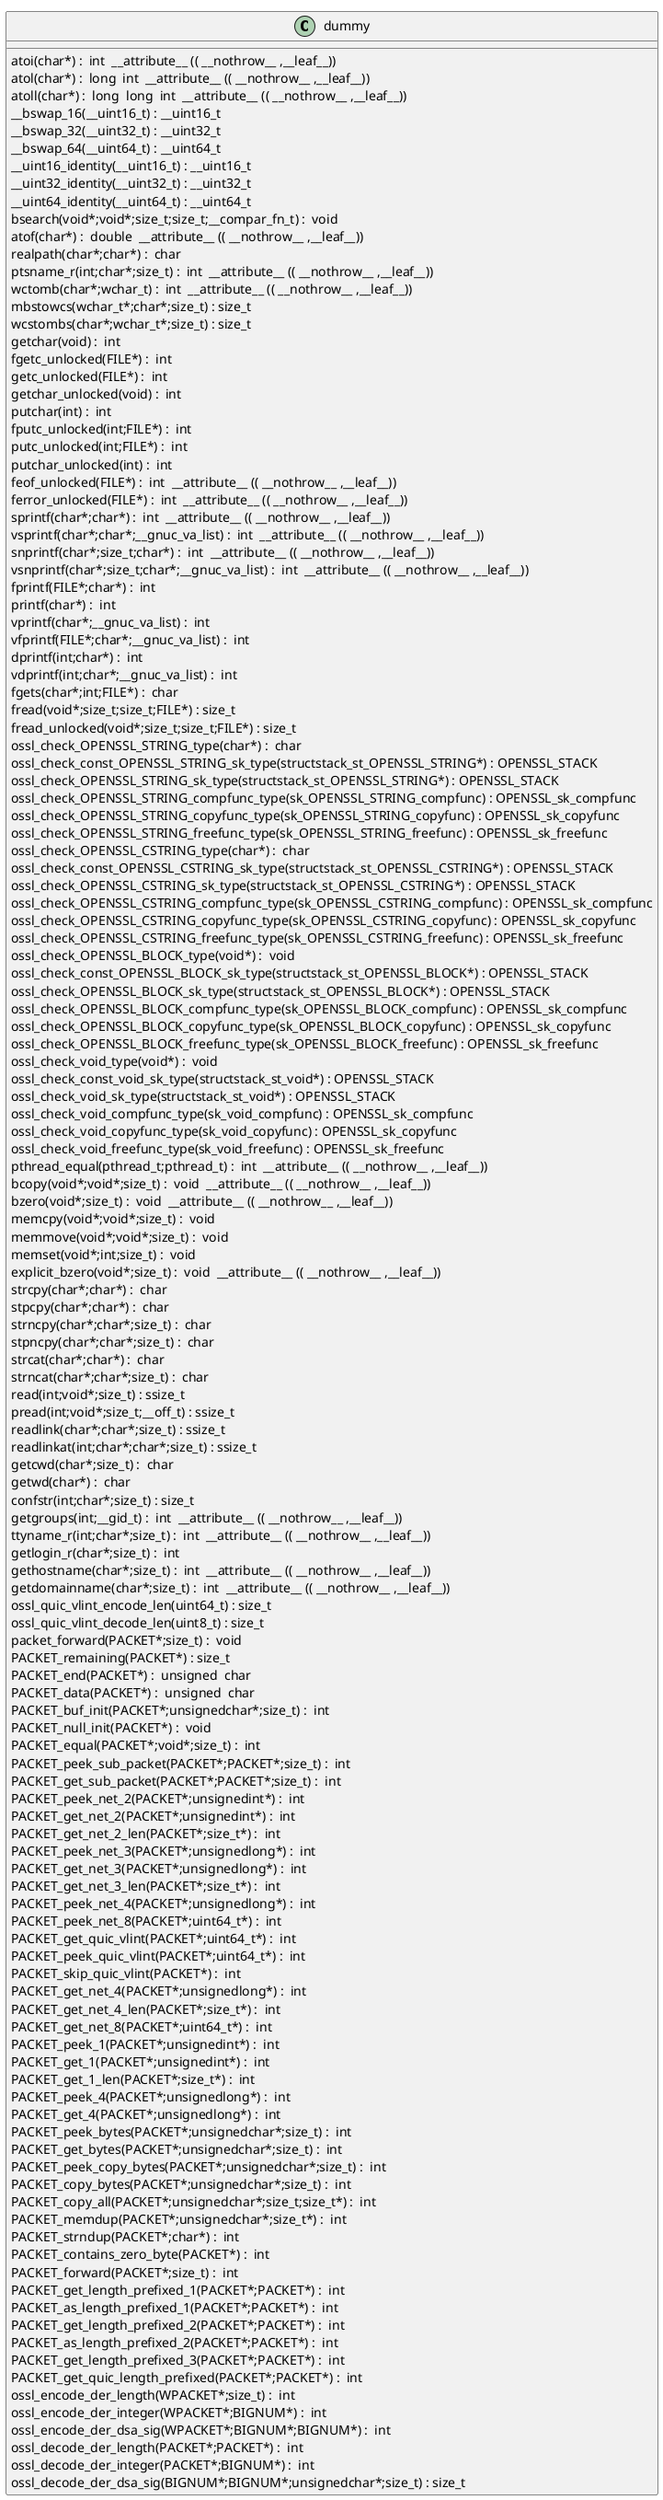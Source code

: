 @startuml
!pragma layout smetana
class dummy {
atoi(char*) :  int  __attribute__ (( __nothrow__ ,__leaf__)) [[[./../.././qc/crypto/asn1_dsa.c.html#191]]]
atol(char*) :  long  int  __attribute__ (( __nothrow__ ,__leaf__)) [[[./../.././qc/crypto/asn1_dsa.c.html#196]]]
atoll(char*) :  long  long  int  __attribute__ (( __nothrow__ ,__leaf__)) [[[./../.././qc/crypto/asn1_dsa.c.html#203]]]
__bswap_16(__uint16_t) : __uint16_t [[[./../.././qc/crypto/asn1_dsa.c.html#503]]]
__bswap_32(__uint32_t) : __uint32_t [[[./../.././qc/crypto/asn1_dsa.c.html#518]]]
__bswap_64(__uint64_t) : __uint64_t [[[./../.././qc/crypto/asn1_dsa.c.html#528]]]
__uint16_identity(__uint16_t) : __uint16_t [[[./../.././qc/crypto/asn1_dsa.c.html#540]]]
__uint32_identity(__uint32_t) : __uint32_t [[[./../.././qc/crypto/asn1_dsa.c.html#546]]]
__uint64_identity(__uint64_t) : __uint64_t [[[./../.././qc/crypto/asn1_dsa.c.html#552]]]
bsearch(void*;void*;size_t;size_t;__compar_fn_t) :  void  [[[./../.././qc/crypto/asn1_dsa.c.html#1220]]]
atof(char*) :  double  __attribute__ (( __nothrow__ ,__leaf__)) [[[./../.././qc/crypto/asn1_dsa.c.html#1]]]
realpath(char*;char*) :  char  [[[./../.././qc/crypto/asn1_dsa.c.html#1]]]
ptsname_r(int;char*;size_t) :  int  __attribute__ (( __nothrow__ ,__leaf__)) [[[./../.././qc/crypto/asn1_dsa.c.html#1]]]
wctomb(char*;wchar_t) :  int  __attribute__ (( __nothrow__ ,__leaf__)) [[[./../.././qc/crypto/asn1_dsa.c.html#1]]]
mbstowcs(wchar_t*;char*;size_t) : size_t [[[./../.././qc/crypto/asn1_dsa.c.html#1]]]
wcstombs(char*;wchar_t*;size_t) : size_t [[[./../.././qc/crypto/asn1_dsa.c.html#1]]]
getchar(void) :  int  [[[./../.././qc/crypto/asn1_dsa.c.html#1]]]
fgetc_unlocked(FILE*) :  int  [[[./../.././qc/crypto/asn1_dsa.c.html#1]]]
getc_unlocked(FILE*) :  int  [[[./../.././qc/crypto/asn1_dsa.c.html#1]]]
getchar_unlocked(void) :  int  [[[./../.././qc/crypto/asn1_dsa.c.html#1]]]
putchar(int) :  int  [[[./../.././qc/crypto/asn1_dsa.c.html#1]]]
fputc_unlocked(int;FILE*) :  int  [[[./../.././qc/crypto/asn1_dsa.c.html#1]]]
putc_unlocked(int;FILE*) :  int  [[[./../.././qc/crypto/asn1_dsa.c.html#1]]]
putchar_unlocked(int) :  int  [[[./../.././qc/crypto/asn1_dsa.c.html#1]]]
feof_unlocked(FILE*) :  int  __attribute__ (( __nothrow__ ,__leaf__)) [[[./../.././qc/crypto/asn1_dsa.c.html#1]]]
ferror_unlocked(FILE*) :  int  __attribute__ (( __nothrow__ ,__leaf__)) [[[./../.././qc/crypto/asn1_dsa.c.html#1]]]
sprintf(char*;char*) :  int  __attribute__ (( __nothrow__ ,__leaf__)) [[[./../.././qc/crypto/asn1_dsa.c.html#1]]]
vsprintf(char*;char*;__gnuc_va_list) :  int  __attribute__ (( __nothrow__ ,__leaf__)) [[[./../.././qc/crypto/asn1_dsa.c.html#1]]]
snprintf(char*;size_t;char*) :  int  __attribute__ (( __nothrow__ ,__leaf__)) [[[./../.././qc/crypto/asn1_dsa.c.html#1]]]
vsnprintf(char*;size_t;char*;__gnuc_va_list) :  int  __attribute__ (( __nothrow__ ,__leaf__)) [[[./../.././qc/crypto/asn1_dsa.c.html#1]]]
fprintf(FILE*;char*) :  int  [[[./../.././qc/crypto/asn1_dsa.c.html#1]]]
printf(char*) :  int  [[[./../.././qc/crypto/asn1_dsa.c.html#1]]]
vprintf(char*;__gnuc_va_list) :  int  [[[./../.././qc/crypto/asn1_dsa.c.html#1]]]
vfprintf(FILE*;char*;__gnuc_va_list) :  int  [[[./../.././qc/crypto/asn1_dsa.c.html#1]]]
dprintf(int;char*) :  int  [[[./../.././qc/crypto/asn1_dsa.c.html#1]]]
vdprintf(int;char*;__gnuc_va_list) :  int  [[[./../.././qc/crypto/asn1_dsa.c.html#1]]]
fgets(char*;int;FILE*) :  char  [[[./../.././qc/crypto/asn1_dsa.c.html#1]]]
fread(void*;size_t;size_t;FILE*) : size_t [[[./../.././qc/crypto/asn1_dsa.c.html#1]]]
fread_unlocked(void*;size_t;size_t;FILE*) : size_t [[[./../.././qc/crypto/asn1_dsa.c.html#1]]]
ossl_check_OPENSSL_STRING_type(char*) :  char  [[[./../.././qc/crypto/asn1_dsa.c.html#1]]]
ossl_check_const_OPENSSL_STRING_sk_type(structstack_st_OPENSSL_STRING*) : OPENSSL_STACK [[[./../.././qc/crypto/asn1_dsa.c.html#1]]]
ossl_check_OPENSSL_STRING_sk_type(structstack_st_OPENSSL_STRING*) : OPENSSL_STACK [[[./../.././qc/crypto/asn1_dsa.c.html#1]]]
ossl_check_OPENSSL_STRING_compfunc_type(sk_OPENSSL_STRING_compfunc) : OPENSSL_sk_compfunc [[[./../.././qc/crypto/asn1_dsa.c.html#1]]]
ossl_check_OPENSSL_STRING_copyfunc_type(sk_OPENSSL_STRING_copyfunc) : OPENSSL_sk_copyfunc [[[./../.././qc/crypto/asn1_dsa.c.html#1]]]
ossl_check_OPENSSL_STRING_freefunc_type(sk_OPENSSL_STRING_freefunc) : OPENSSL_sk_freefunc [[[./../.././qc/crypto/asn1_dsa.c.html#1]]]
ossl_check_OPENSSL_CSTRING_type(char*) :  char  [[[./../.././qc/crypto/asn1_dsa.c.html#1]]]
ossl_check_const_OPENSSL_CSTRING_sk_type(structstack_st_OPENSSL_CSTRING*) : OPENSSL_STACK [[[./../.././qc/crypto/asn1_dsa.c.html#1]]]
ossl_check_OPENSSL_CSTRING_sk_type(structstack_st_OPENSSL_CSTRING*) : OPENSSL_STACK [[[./../.././qc/crypto/asn1_dsa.c.html#1]]]
ossl_check_OPENSSL_CSTRING_compfunc_type(sk_OPENSSL_CSTRING_compfunc) : OPENSSL_sk_compfunc [[[./../.././qc/crypto/asn1_dsa.c.html#1]]]
ossl_check_OPENSSL_CSTRING_copyfunc_type(sk_OPENSSL_CSTRING_copyfunc) : OPENSSL_sk_copyfunc [[[./../.././qc/crypto/asn1_dsa.c.html#1]]]
ossl_check_OPENSSL_CSTRING_freefunc_type(sk_OPENSSL_CSTRING_freefunc) : OPENSSL_sk_freefunc [[[./../.././qc/crypto/asn1_dsa.c.html#1]]]
ossl_check_OPENSSL_BLOCK_type(void*) :  void  [[[./../.././qc/crypto/asn1_dsa.c.html#1]]]
ossl_check_const_OPENSSL_BLOCK_sk_type(structstack_st_OPENSSL_BLOCK*) : OPENSSL_STACK [[[./../.././qc/crypto/asn1_dsa.c.html#1]]]
ossl_check_OPENSSL_BLOCK_sk_type(structstack_st_OPENSSL_BLOCK*) : OPENSSL_STACK [[[./../.././qc/crypto/asn1_dsa.c.html#1]]]
ossl_check_OPENSSL_BLOCK_compfunc_type(sk_OPENSSL_BLOCK_compfunc) : OPENSSL_sk_compfunc [[[./../.././qc/crypto/asn1_dsa.c.html#1]]]
ossl_check_OPENSSL_BLOCK_copyfunc_type(sk_OPENSSL_BLOCK_copyfunc) : OPENSSL_sk_copyfunc [[[./../.././qc/crypto/asn1_dsa.c.html#1]]]
ossl_check_OPENSSL_BLOCK_freefunc_type(sk_OPENSSL_BLOCK_freefunc) : OPENSSL_sk_freefunc [[[./../.././qc/crypto/asn1_dsa.c.html#1]]]
ossl_check_void_type(void*) :  void  [[[./../.././qc/crypto/asn1_dsa.c.html#1]]]
ossl_check_const_void_sk_type(structstack_st_void*) : OPENSSL_STACK [[[./../.././qc/crypto/asn1_dsa.c.html#1]]]
ossl_check_void_sk_type(structstack_st_void*) : OPENSSL_STACK [[[./../.././qc/crypto/asn1_dsa.c.html#1]]]
ossl_check_void_compfunc_type(sk_void_compfunc) : OPENSSL_sk_compfunc [[[./../.././qc/crypto/asn1_dsa.c.html#1]]]
ossl_check_void_copyfunc_type(sk_void_copyfunc) : OPENSSL_sk_copyfunc [[[./../.././qc/crypto/asn1_dsa.c.html#1]]]
ossl_check_void_freefunc_type(sk_void_freefunc) : OPENSSL_sk_freefunc [[[./../.././qc/crypto/asn1_dsa.c.html#1]]]
pthread_equal(pthread_t;pthread_t) :  int  __attribute__ (( __nothrow__ ,__leaf__)) [[[./../.././qc/crypto/asn1_dsa.c.html#1]]]
bcopy(void*;void*;size_t) :  void  __attribute__ (( __nothrow__ ,__leaf__)) [[[./../.././qc/crypto/asn1_dsa.c.html#1]]]
bzero(void*;size_t) :  void  __attribute__ (( __nothrow__ ,__leaf__)) [[[./../.././qc/crypto/asn1_dsa.c.html#1]]]
memcpy(void*;void*;size_t) :  void  [[[./../.././qc/crypto/asn1_dsa.c.html#1]]]
memmove(void*;void*;size_t) :  void  [[[./../.././qc/crypto/asn1_dsa.c.html#1]]]
memset(void*;int;size_t) :  void  [[[./../.././qc/crypto/asn1_dsa.c.html#1]]]
explicit_bzero(void*;size_t) :  void  __attribute__ (( __nothrow__ ,__leaf__)) [[[./../.././qc/crypto/asn1_dsa.c.html#1]]]
strcpy(char*;char*) :  char  [[[./../.././qc/crypto/asn1_dsa.c.html#1]]]
stpcpy(char*;char*) :  char  [[[./../.././qc/crypto/asn1_dsa.c.html#1]]]
strncpy(char*;char*;size_t) :  char  [[[./../.././qc/crypto/asn1_dsa.c.html#1]]]
stpncpy(char*;char*;size_t) :  char  [[[./../.././qc/crypto/asn1_dsa.c.html#1]]]
strcat(char*;char*) :  char  [[[./../.././qc/crypto/asn1_dsa.c.html#1]]]
strncat(char*;char*;size_t) :  char  [[[./../.././qc/crypto/asn1_dsa.c.html#1]]]
read(int;void*;size_t) : ssize_t [[[./../.././qc/crypto/asn1_dsa.c.html#1]]]
pread(int;void*;size_t;__off_t) : ssize_t [[[./../.././qc/crypto/asn1_dsa.c.html#1]]]
readlink(char*;char*;size_t) : ssize_t [[[./../.././qc/crypto/asn1_dsa.c.html#1]]]
readlinkat(int;char*;char*;size_t) : ssize_t [[[./../.././qc/crypto/asn1_dsa.c.html#1]]]
getcwd(char*;size_t) :  char  [[[./../.././qc/crypto/asn1_dsa.c.html#1]]]
getwd(char*) :  char  [[[./../.././qc/crypto/asn1_dsa.c.html#1]]]
confstr(int;char*;size_t) : size_t [[[./../.././qc/crypto/asn1_dsa.c.html#1]]]
getgroups(int;__gid_t) :  int  __attribute__ (( __nothrow__ ,__leaf__)) [[[./../.././qc/crypto/asn1_dsa.c.html#1]]]
ttyname_r(int;char*;size_t) :  int  __attribute__ (( __nothrow__ ,__leaf__)) [[[./../.././qc/crypto/asn1_dsa.c.html#1]]]
getlogin_r(char*;size_t) :  int  [[[./../.././qc/crypto/asn1_dsa.c.html#1]]]
gethostname(char*;size_t) :  int  __attribute__ (( __nothrow__ ,__leaf__)) [[[./../.././qc/crypto/asn1_dsa.c.html#1]]]
getdomainname(char*;size_t) :  int  __attribute__ (( __nothrow__ ,__leaf__)) [[[./../.././qc/crypto/asn1_dsa.c.html#1]]]
ossl_quic_vlint_encode_len(uint64_t) : size_t [[[./../.././qc/crypto/asn1_dsa.c.html#1]]]
ossl_quic_vlint_decode_len(uint8_t) : size_t [[[./../.././qc/crypto/asn1_dsa.c.html#1]]]
packet_forward(PACKET*;size_t) :  void  [[[./../.././qc/crypto/asn1_dsa.c.html#1]]]
PACKET_remaining(PACKET*) : size_t [[[./../.././qc/crypto/asn1_dsa.c.html#1]]]
PACKET_end(PACKET*) :  unsigned  char  [[[./../.././qc/crypto/asn1_dsa.c.html#1]]]
PACKET_data(PACKET*) :  unsigned  char  [[[./../.././qc/crypto/asn1_dsa.c.html#1]]]
PACKET_buf_init(PACKET*;unsignedchar*;size_t) :  int  [[[./../.././qc/crypto/asn1_dsa.c.html#1]]]
PACKET_null_init(PACKET*) :  void  [[[./../.././qc/crypto/asn1_dsa.c.html#1]]]
PACKET_equal(PACKET*;void*;size_t) :  int  [[[./../.././qc/crypto/asn1_dsa.c.html#1]]]
PACKET_peek_sub_packet(PACKET*;PACKET*;size_t) :  int  [[[./../.././qc/crypto/asn1_dsa.c.html#1]]]
PACKET_get_sub_packet(PACKET*;PACKET*;size_t) :  int  [[[./../.././qc/crypto/asn1_dsa.c.html#1]]]
PACKET_peek_net_2(PACKET*;unsignedint*) :  int  [[[./../.././qc/crypto/asn1_dsa.c.html#1]]]
PACKET_get_net_2(PACKET*;unsignedint*) :  int  [[[./../.././qc/crypto/asn1_dsa.c.html#1]]]
PACKET_get_net_2_len(PACKET*;size_t*) :  int  [[[./../.././qc/crypto/asn1_dsa.c.html#1]]]
PACKET_peek_net_3(PACKET*;unsignedlong*) :  int  [[[./../.././qc/crypto/asn1_dsa.c.html#1]]]
PACKET_get_net_3(PACKET*;unsignedlong*) :  int  [[[./../.././qc/crypto/asn1_dsa.c.html#1]]]
PACKET_get_net_3_len(PACKET*;size_t*) :  int  [[[./../.././qc/crypto/asn1_dsa.c.html#1]]]
PACKET_peek_net_4(PACKET*;unsignedlong*) :  int  [[[./../.././qc/crypto/asn1_dsa.c.html#1]]]
PACKET_peek_net_8(PACKET*;uint64_t*) :  int  [[[./../.././qc/crypto/asn1_dsa.c.html#1]]]
PACKET_get_quic_vlint(PACKET*;uint64_t*) :  int  [[[./../.././qc/crypto/asn1_dsa.c.html#1]]]
PACKET_peek_quic_vlint(PACKET*;uint64_t*) :  int  [[[./../.././qc/crypto/asn1_dsa.c.html#1]]]
PACKET_skip_quic_vlint(PACKET*) :  int  [[[./../.././qc/crypto/asn1_dsa.c.html#1]]]
PACKET_get_net_4(PACKET*;unsignedlong*) :  int  [[[./../.././qc/crypto/asn1_dsa.c.html#1]]]
PACKET_get_net_4_len(PACKET*;size_t*) :  int  [[[./../.././qc/crypto/asn1_dsa.c.html#1]]]
PACKET_get_net_8(PACKET*;uint64_t*) :  int  [[[./../.././qc/crypto/asn1_dsa.c.html#1]]]
PACKET_peek_1(PACKET*;unsignedint*) :  int  [[[./../.././qc/crypto/asn1_dsa.c.html#1]]]
PACKET_get_1(PACKET*;unsignedint*) :  int  [[[./../.././qc/crypto/asn1_dsa.c.html#1]]]
PACKET_get_1_len(PACKET*;size_t*) :  int  [[[./../.././qc/crypto/asn1_dsa.c.html#1]]]
PACKET_peek_4(PACKET*;unsignedlong*) :  int  [[[./../.././qc/crypto/asn1_dsa.c.html#1]]]
PACKET_get_4(PACKET*;unsignedlong*) :  int  [[[./../.././qc/crypto/asn1_dsa.c.html#1]]]
PACKET_peek_bytes(PACKET*;unsignedchar*;size_t) :  int  [[[./../.././qc/crypto/asn1_dsa.c.html#1]]]
PACKET_get_bytes(PACKET*;unsignedchar*;size_t) :  int  [[[./../.././qc/crypto/asn1_dsa.c.html#1]]]
PACKET_peek_copy_bytes(PACKET*;unsignedchar*;size_t) :  int  [[[./../.././qc/crypto/asn1_dsa.c.html#1]]]
PACKET_copy_bytes(PACKET*;unsignedchar*;size_t) :  int  [[[./../.././qc/crypto/asn1_dsa.c.html#1]]]
PACKET_copy_all(PACKET*;unsignedchar*;size_t;size_t*) :  int  [[[./../.././qc/crypto/asn1_dsa.c.html#1]]]
PACKET_memdup(PACKET*;unsignedchar*;size_t*) :  int  [[[./../.././qc/crypto/asn1_dsa.c.html#1]]]
PACKET_strndup(PACKET*;char*) :  int  [[[./../.././qc/crypto/asn1_dsa.c.html#1]]]
PACKET_contains_zero_byte(PACKET*) :  int  [[[./../.././qc/crypto/asn1_dsa.c.html#1]]]
PACKET_forward(PACKET*;size_t) :  int  [[[./../.././qc/crypto/asn1_dsa.c.html#1]]]
PACKET_get_length_prefixed_1(PACKET*;PACKET*) :  int  [[[./../.././qc/crypto/asn1_dsa.c.html#1]]]
PACKET_as_length_prefixed_1(PACKET*;PACKET*) :  int  [[[./../.././qc/crypto/asn1_dsa.c.html#1]]]
PACKET_get_length_prefixed_2(PACKET*;PACKET*) :  int  [[[./../.././qc/crypto/asn1_dsa.c.html#1]]]
PACKET_as_length_prefixed_2(PACKET*;PACKET*) :  int  [[[./../.././qc/crypto/asn1_dsa.c.html#1]]]
PACKET_get_length_prefixed_3(PACKET*;PACKET*) :  int  [[[./../.././qc/crypto/asn1_dsa.c.html#1]]]
PACKET_get_quic_length_prefixed(PACKET*;PACKET*) :  int  [[[./../.././qc/crypto/asn1_dsa.c.html#1]]]
ossl_encode_der_length(WPACKET*;size_t) :  int  [[[./../.././qc/crypto/asn1_dsa.c.html#1]]]
ossl_encode_der_integer(WPACKET*;BIGNUM*) :  int  [[[./../.././qc/crypto/asn1_dsa.c.html#1]]]
ossl_encode_der_dsa_sig(WPACKET*;BIGNUM*;BIGNUM*) :  int  [[[./../.././qc/crypto/asn1_dsa.c.html#1]]]
ossl_decode_der_length(PACKET*;PACKET*) :  int  [[[./../.././qc/crypto/asn1_dsa.c.html#1]]]
ossl_decode_der_integer(PACKET*;BIGNUM*) :  int  [[[./../.././qc/crypto/asn1_dsa.c.html#1]]]
ossl_decode_der_dsa_sig(BIGNUM*;BIGNUM*;unsignedchar*;size_t) : size_t [[[./../.././qc/crypto/asn1_dsa.c.html#1]]]
} 
@enduml

